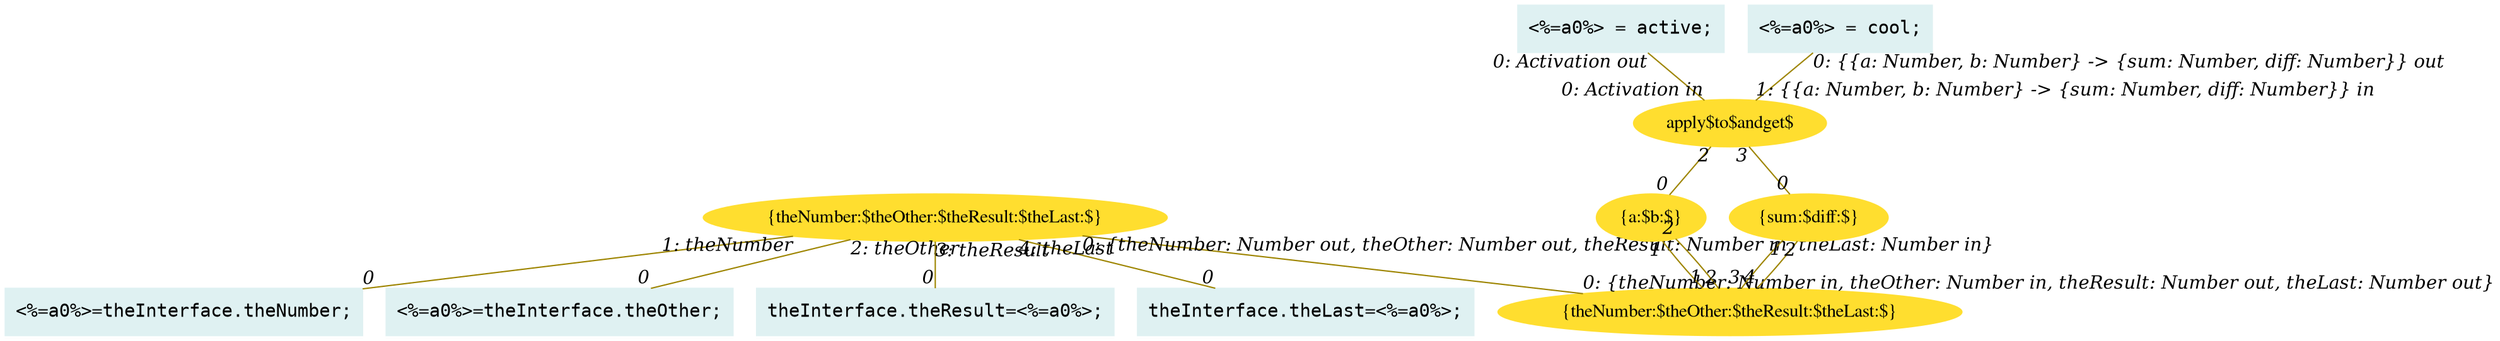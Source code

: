 digraph g{node_964 [shape="box", style="filled", color="#dff1f2", fontname="Courier", label="<%=a0%>=theInterface.theNumber;
" ]
node_966 [shape="box", style="filled", color="#dff1f2", fontname="Courier", label="<%=a0%>=theInterface.theOther;
" ]
node_968 [shape="box", style="filled", color="#dff1f2", fontname="Courier", label="theInterface.theResult=<%=a0%>;
" ]
node_970 [shape="box", style="filled", color="#dff1f2", fontname="Courier", label="theInterface.theLast=<%=a0%>;
" ]
node_972 [shape="ellipse", style="filled", color="#ffde2f", fontname="Times", label="{theNumber:$theOther:$theResult:$theLast:$}" ]
node_991 [shape="ellipse", style="filled", color="#ffde2f", fontname="Times", label="{theNumber:$theOther:$theResult:$theLast:$}" ]
node_999 [shape="ellipse", style="filled", color="#ffde2f", fontname="Times", label="{a:$b:$}" ]
node_1003 [shape="ellipse", style="filled", color="#ffde2f", fontname="Times", label="{sum:$diff:$}" ]
node_1007 [shape="ellipse", style="filled", color="#ffde2f", fontname="Times", label="apply$to$andget$" ]
node_1020 [shape="box", style="filled", color="#dff1f2", fontname="Courier", label="<%=a0%> = active;
" ]
node_1023 [shape="box", style="filled", color="#dff1f2", fontname="Courier", label="<%=a0%> = cool;
" ]
node_972 -> node_964 [dir=none, arrowHead=none, fontname="Times-Italic", arrowsize=1, color="#9d8400", label="",  headlabel="0", taillabel="1: theNumber" ]
node_972 -> node_966 [dir=none, arrowHead=none, fontname="Times-Italic", arrowsize=1, color="#9d8400", label="",  headlabel="0", taillabel="2: theOther" ]
node_972 -> node_968 [dir=none, arrowHead=none, fontname="Times-Italic", arrowsize=1, color="#9d8400", label="",  headlabel="0", taillabel="3: theResult" ]
node_972 -> node_970 [dir=none, arrowHead=none, fontname="Times-Italic", arrowsize=1, color="#9d8400", label="",  headlabel="0", taillabel="4: theLast" ]
node_1007 -> node_999 [dir=none, arrowHead=none, fontname="Times-Italic", arrowsize=1, color="#9d8400", label="",  headlabel="0", taillabel="2" ]
node_1007 -> node_1003 [dir=none, arrowHead=none, fontname="Times-Italic", arrowsize=1, color="#9d8400", label="",  headlabel="0", taillabel="3" ]
node_999 -> node_991 [dir=none, arrowHead=none, fontname="Times-Italic", arrowsize=1, color="#9d8400", label="",  headlabel="1", taillabel="1" ]
node_999 -> node_991 [dir=none, arrowHead=none, fontname="Times-Italic", arrowsize=1, color="#9d8400", label="",  headlabel="2", taillabel="2" ]
node_1003 -> node_991 [dir=none, arrowHead=none, fontname="Times-Italic", arrowsize=1, color="#9d8400", label="",  headlabel="3", taillabel="1" ]
node_1003 -> node_991 [dir=none, arrowHead=none, fontname="Times-Italic", arrowsize=1, color="#9d8400", label="",  headlabel="4", taillabel="2" ]
node_1020 -> node_1007 [dir=none, arrowHead=none, fontname="Times-Italic", arrowsize=1, color="#9d8400", label="",  headlabel="0: Activation in", taillabel="0: Activation out" ]
node_972 -> node_991 [dir=none, arrowHead=none, fontname="Times-Italic", arrowsize=1, color="#9d8400", label="",  headlabel="0: {theNumber: Number in, theOther: Number in, theResult: Number out, theLast: Number out}", taillabel="0: {theNumber: Number out, theOther: Number out, theResult: Number in, theLast: Number in}" ]
node_1023 -> node_1007 [dir=none, arrowHead=none, fontname="Times-Italic", arrowsize=1, color="#9d8400", label="",  headlabel="1: {{a: Number, b: Number} -> {sum: Number, diff: Number}} in", taillabel="0: {{a: Number, b: Number} -> {sum: Number, diff: Number}} out" ]
}